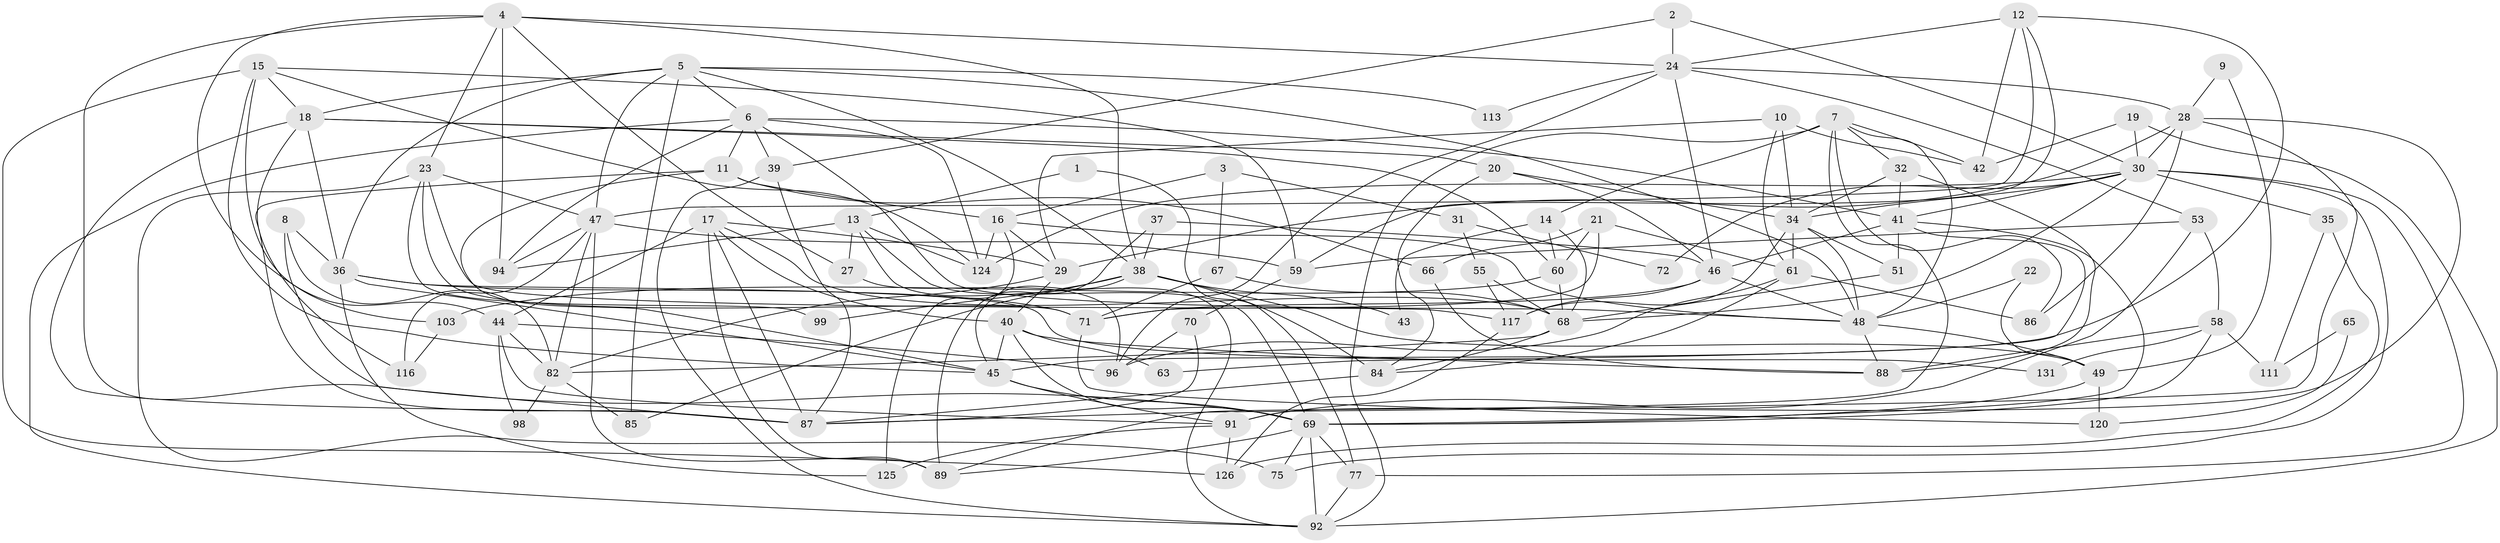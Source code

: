 // original degree distribution, {2: 0.13740458015267176, 3: 0.2824427480916031, 4: 0.25190839694656486, 6: 0.11450381679389313, 5: 0.16030534351145037, 7: 0.04580152671755725, 8: 0.007633587786259542}
// Generated by graph-tools (version 1.1) at 2025/41/03/06/25 10:41:55]
// undirected, 87 vertices, 212 edges
graph export_dot {
graph [start="1"]
  node [color=gray90,style=filled];
  1;
  2;
  3;
  4 [super="+62"];
  5 [super="+112"];
  6 [super="+50"];
  7 [super="+108"];
  8 [super="+106"];
  9;
  10 [super="+73"];
  11 [super="+74"];
  12 [super="+26"];
  13 [super="+52"];
  14;
  15 [super="+118"];
  16;
  17 [super="+54"];
  18;
  19;
  20 [super="+25"];
  21 [super="+57"];
  22;
  23 [super="+90"];
  24 [super="+107"];
  27;
  28 [super="+100"];
  29 [super="+33"];
  30 [super="+56"];
  31;
  32;
  34 [super="+83"];
  35 [super="+102"];
  36 [super="+121"];
  37;
  38 [super="+119"];
  39 [super="+127"];
  40 [super="+129"];
  41 [super="+93"];
  42;
  43;
  44 [super="+122"];
  45 [super="+76"];
  46 [super="+78"];
  47 [super="+123"];
  48 [super="+95"];
  49 [super="+114"];
  51;
  53;
  55;
  58 [super="+64"];
  59;
  60 [super="+128"];
  61 [super="+80"];
  63;
  65;
  66;
  67;
  68 [super="+81"];
  69 [super="+97"];
  70;
  71 [super="+79"];
  72;
  75;
  77;
  82 [super="+110"];
  84;
  85;
  86;
  87 [super="+109"];
  88 [super="+104"];
  89;
  91;
  92 [super="+115"];
  94 [super="+105"];
  96 [super="+101"];
  98;
  99;
  103;
  111;
  113;
  116;
  117;
  120;
  124 [super="+130"];
  125;
  126;
  131;
  1 -- 13;
  1 -- 77;
  2 -- 24;
  2 -- 30;
  2 -- 39;
  3 -- 16;
  3 -- 67;
  3 -- 31;
  4 -- 94;
  4 -- 24;
  4 -- 38;
  4 -- 69;
  4 -- 23;
  4 -- 27;
  4 -- 44;
  5 -- 47;
  5 -- 36;
  5 -- 113;
  5 -- 18;
  5 -- 38;
  5 -- 85;
  5 -- 48;
  5 -- 6;
  6 -- 94;
  6 -- 124;
  6 -- 41;
  6 -- 48;
  6 -- 39;
  6 -- 11;
  6 -- 92;
  7 -- 89;
  7 -- 42;
  7 -- 86;
  7 -- 32;
  7 -- 48;
  7 -- 92;
  7 -- 14;
  8 -- 87;
  8 -- 36;
  8 -- 82;
  9 -- 49;
  9 -- 28;
  10 -- 42 [weight=2];
  10 -- 29;
  10 -- 61;
  10 -- 34;
  11 -- 66;
  11 -- 16;
  11 -- 87;
  11 -- 45;
  12 -- 24;
  12 -- 59;
  12 -- 42;
  12 -- 45;
  12 -- 47;
  13 -- 124 [weight=2];
  13 -- 27;
  13 -- 94;
  13 -- 69;
  13 -- 92;
  14 -- 68;
  14 -- 43;
  14 -- 60;
  15 -- 126;
  15 -- 59;
  15 -- 103;
  15 -- 124;
  15 -- 18;
  15 -- 45;
  16 -- 48;
  16 -- 125;
  16 -- 29;
  16 -- 124;
  17 -- 44;
  17 -- 68;
  17 -- 89;
  17 -- 29;
  17 -- 87;
  17 -- 40;
  18 -- 20;
  18 -- 60;
  18 -- 87;
  18 -- 116;
  18 -- 36;
  19 -- 92;
  19 -- 42;
  19 -- 30;
  20 -- 46;
  20 -- 84;
  20 -- 34;
  21 -- 60;
  21 -- 66;
  21 -- 61;
  21 -- 71;
  22 -- 49;
  22 -- 48;
  23 -- 75;
  23 -- 99;
  23 -- 71;
  23 -- 117;
  23 -- 47;
  24 -- 96;
  24 -- 113;
  24 -- 53;
  24 -- 28;
  24 -- 46;
  27 -- 96;
  28 -- 86;
  28 -- 87;
  28 -- 91;
  28 -- 29;
  28 -- 30;
  29 -- 40;
  29 -- 82;
  30 -- 34 [weight=2];
  30 -- 35 [weight=2];
  30 -- 72;
  30 -- 41;
  30 -- 75;
  30 -- 77;
  30 -- 124;
  30 -- 68;
  31 -- 55;
  31 -- 72;
  32 -- 34;
  32 -- 41;
  32 -- 88;
  34 -- 61;
  34 -- 51;
  34 -- 48;
  34 -- 117;
  35 -- 126;
  35 -- 111;
  36 -- 71;
  36 -- 125;
  36 -- 131;
  36 -- 45;
  37 -- 46;
  37 -- 89;
  37 -- 38;
  38 -- 43;
  38 -- 84;
  38 -- 45;
  38 -- 49;
  38 -- 99;
  38 -- 85;
  39 -- 87;
  39 -- 92;
  40 -- 45;
  40 -- 69;
  40 -- 63;
  40 -- 88;
  41 -- 51;
  41 -- 63;
  41 -- 69;
  41 -- 46;
  44 -- 91;
  44 -- 98;
  44 -- 96;
  44 -- 82;
  45 -- 69;
  45 -- 91;
  46 -- 48;
  46 -- 117;
  46 -- 71;
  47 -- 89;
  47 -- 82;
  47 -- 116;
  47 -- 59;
  47 -- 94;
  48 -- 49;
  48 -- 88;
  49 -- 120;
  49 -- 69;
  51 -- 68;
  53 -- 91;
  53 -- 59;
  53 -- 58;
  55 -- 117;
  55 -- 68;
  58 -- 88 [weight=2];
  58 -- 69;
  58 -- 111;
  58 -- 131;
  59 -- 70;
  60 -- 68;
  60 -- 103;
  61 -- 84;
  61 -- 96;
  61 -- 86;
  65 -- 120;
  65 -- 111;
  66 -- 88;
  67 -- 71;
  67 -- 68;
  68 -- 82;
  68 -- 84;
  69 -- 89;
  69 -- 92;
  69 -- 75;
  69 -- 77;
  70 -- 87;
  70 -- 96;
  71 -- 120;
  77 -- 92;
  82 -- 98;
  82 -- 85;
  84 -- 87;
  91 -- 125;
  91 -- 126;
  103 -- 116;
  117 -- 126;
}
